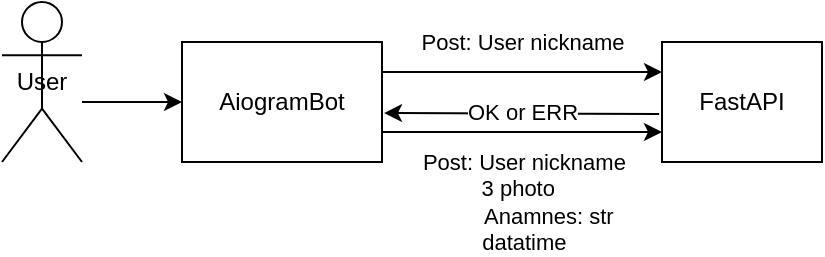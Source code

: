 <mxfile>
    <diagram name="Sequence Diagram" id="sequenceDiagram">
        <mxGraphModel dx="542" dy="314" grid="1" gridSize="10" guides="1" tooltips="1" connect="1" arrows="1" fold="1" page="1" pageScale="1" pageWidth="827" pageHeight="1169" math="0" shadow="0">
            <root>
                <mxCell id="0"/>
                <mxCell id="1" parent="0"/>
                <mxCell id="2" value="User" style="shape=umlActor;whiteSpace=wrap;html=1;" parent="1" vertex="1">
                    <mxGeometry x="70" y="260" width="40" height="80" as="geometry"/>
                </mxCell>
                <mxCell id="20" value="&amp;nbsp; &amp;nbsp; &amp;nbsp; &amp;nbsp;Post: User nickname&lt;br&gt;&amp;nbsp; &amp;nbsp; &amp;nbsp;3 photo&lt;br&gt;&amp;nbsp; &amp;nbsp; &amp;nbsp; &amp;nbsp; &amp;nbsp; &amp;nbsp; &amp;nbsp; &amp;nbsp;Anamnes: str&lt;br&gt;&amp;nbsp; &amp;nbsp; &amp;nbsp; &amp;nbsp;datatime" style="edgeStyle=none;html=1;exitX=1;exitY=0.75;exitDx=0;exitDy=0;entryX=0;entryY=0.75;entryDx=0;entryDy=0;fontFamily=Helvetica;align=center;" edge="1" parent="1" source="3" target="4">
                    <mxGeometry x="-0.143" y="-35" relative="1" as="geometry">
                        <mxPoint as="offset"/>
                    </mxGeometry>
                </mxCell>
                <mxCell id="3" value="AiogramBot" style="rounded=0;whiteSpace=wrap;html=1;" parent="1" vertex="1">
                    <mxGeometry x="160" y="280" width="100" height="60" as="geometry"/>
                </mxCell>
                <mxCell id="23" style="edgeStyle=none;html=1;exitX=-0.018;exitY=0.599;exitDx=0;exitDy=0;fontFamily=Helvetica;entryX=1.01;entryY=0.592;entryDx=0;entryDy=0;entryPerimeter=0;exitPerimeter=0;" edge="1" parent="1" source="4" target="3">
                    <mxGeometry relative="1" as="geometry">
                        <mxPoint x="450" y="380" as="targetPoint"/>
                    </mxGeometry>
                </mxCell>
                <mxCell id="24" value="OK or ERR" style="edgeLabel;html=1;align=center;verticalAlign=middle;resizable=0;points=[];fontFamily=Helvetica;" vertex="1" connectable="0" parent="23">
                    <mxGeometry x="0.233" y="-1" relative="1" as="geometry">
                        <mxPoint x="16" as="offset"/>
                    </mxGeometry>
                </mxCell>
                <mxCell id="4" value="FastAPI" style="rounded=0;whiteSpace=wrap;html=1;" parent="1" vertex="1">
                    <mxGeometry x="400" y="280" width="80" height="60" as="geometry"/>
                </mxCell>
                <mxCell id="17" value="" style="endArrow=classic;html=1;entryX=0;entryY=0.5;entryDx=0;entryDy=0;" edge="1" parent="1" source="2" target="3">
                    <mxGeometry width="50" height="50" relative="1" as="geometry">
                        <mxPoint x="360" y="220" as="sourcePoint"/>
                        <mxPoint x="410" y="170" as="targetPoint"/>
                        <Array as="points">
                            <mxPoint x="110" y="310"/>
                        </Array>
                    </mxGeometry>
                </mxCell>
                <mxCell id="18" value="Post: User nickname" style="endArrow=classic;html=1;exitX=1;exitY=0.25;exitDx=0;exitDy=0;entryX=0;entryY=0.25;entryDx=0;entryDy=0;fontFamily=Helvetica;align=center;" edge="1" parent="1" source="3" target="4">
                    <mxGeometry y="15" width="50" height="50" relative="1" as="geometry">
                        <mxPoint x="330" y="330" as="sourcePoint"/>
                        <mxPoint x="380" y="280" as="targetPoint"/>
                        <mxPoint as="offset"/>
                    </mxGeometry>
                </mxCell>
            </root>
        </mxGraphModel>
    </diagram>
</mxfile>